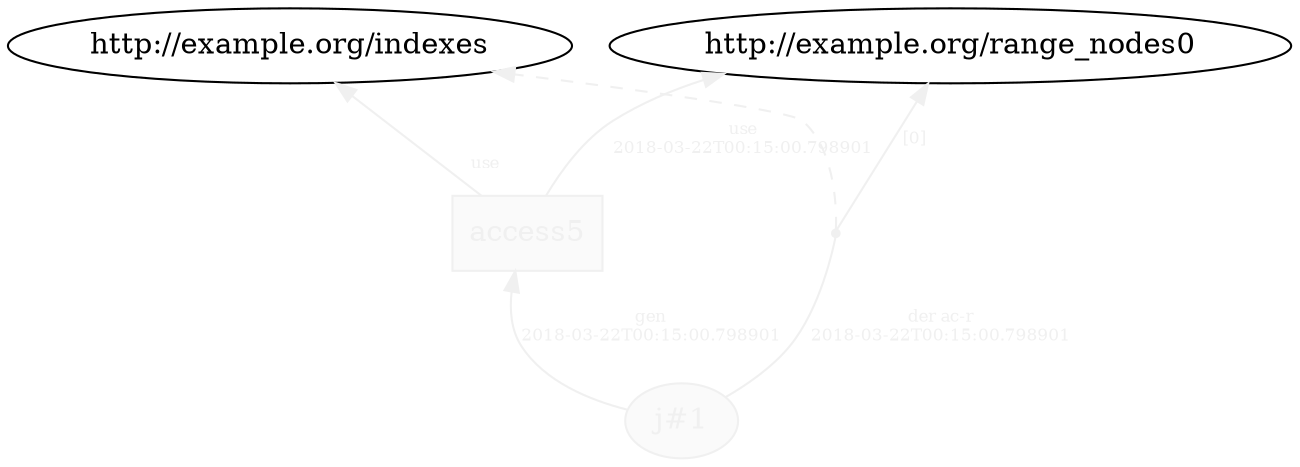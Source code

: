 digraph "PROV" { size="16,12"; rankdir="BT";
"http://example.org/j#1" [fillcolor="#FAFAFA",color="#F0F0F0",style="filled",fontcolor="#F0F0F0",label="j#1",URL="http://example.org/j#1"]
"http://example.org/access5" [fillcolor="#FAFAFA",color="#F0F0F0",shape="polygon",sides="4",style="filled",fontcolor="#F0F0F0",label="access5",URL="http://example.org/access5"]
"bn0" [shape="point",label="",fontcolor="#F0F0F0",color="#F0F0F0"]
"http://example.org/j#1" -> "bn0" [fontsize="8",distance="1.5",angle="60.0",rotation="20",label="der ac-r
2018-03-22T00:15:00.798901",arrowhead="none",fontcolor="#F0F0F0",color="#F0F0F0"]
"bn0" -> "http://example.org/indexes" [style="dashed",fontcolor="#F0F0F0",color="#F0F0F0"]
"bn0" -> "http://example.org/range_nodes0" [fontsize="8",distance="1.5",angle="60.0",rotation="20",label="[0]",fontcolor="#F0F0F0",color="#F0F0F0"]
"http://example.org/access5" -> "http://example.org/indexes" [labelfontsize="8",labeldistance="1.5",labelangle="60.0",rotation="20",taillabel="use",fontcolor="#F0F0F0",color="#F0F0F0"]
"http://example.org/access5" -> "http://example.org/range_nodes0" [fontsize="8",distance="1.5",angle="60.0",rotation="20",label="use
2018-03-22T00:15:00.798901",fontcolor="#F0F0F0",color="#F0F0F0"]
"http://example.org/j#1" -> "http://example.org/access5" [fontsize="8",distance="1.5",angle="60.0",rotation="20",label="gen
2018-03-22T00:15:00.798901",fontcolor="#F0F0F0",color="#F0F0F0"]
}